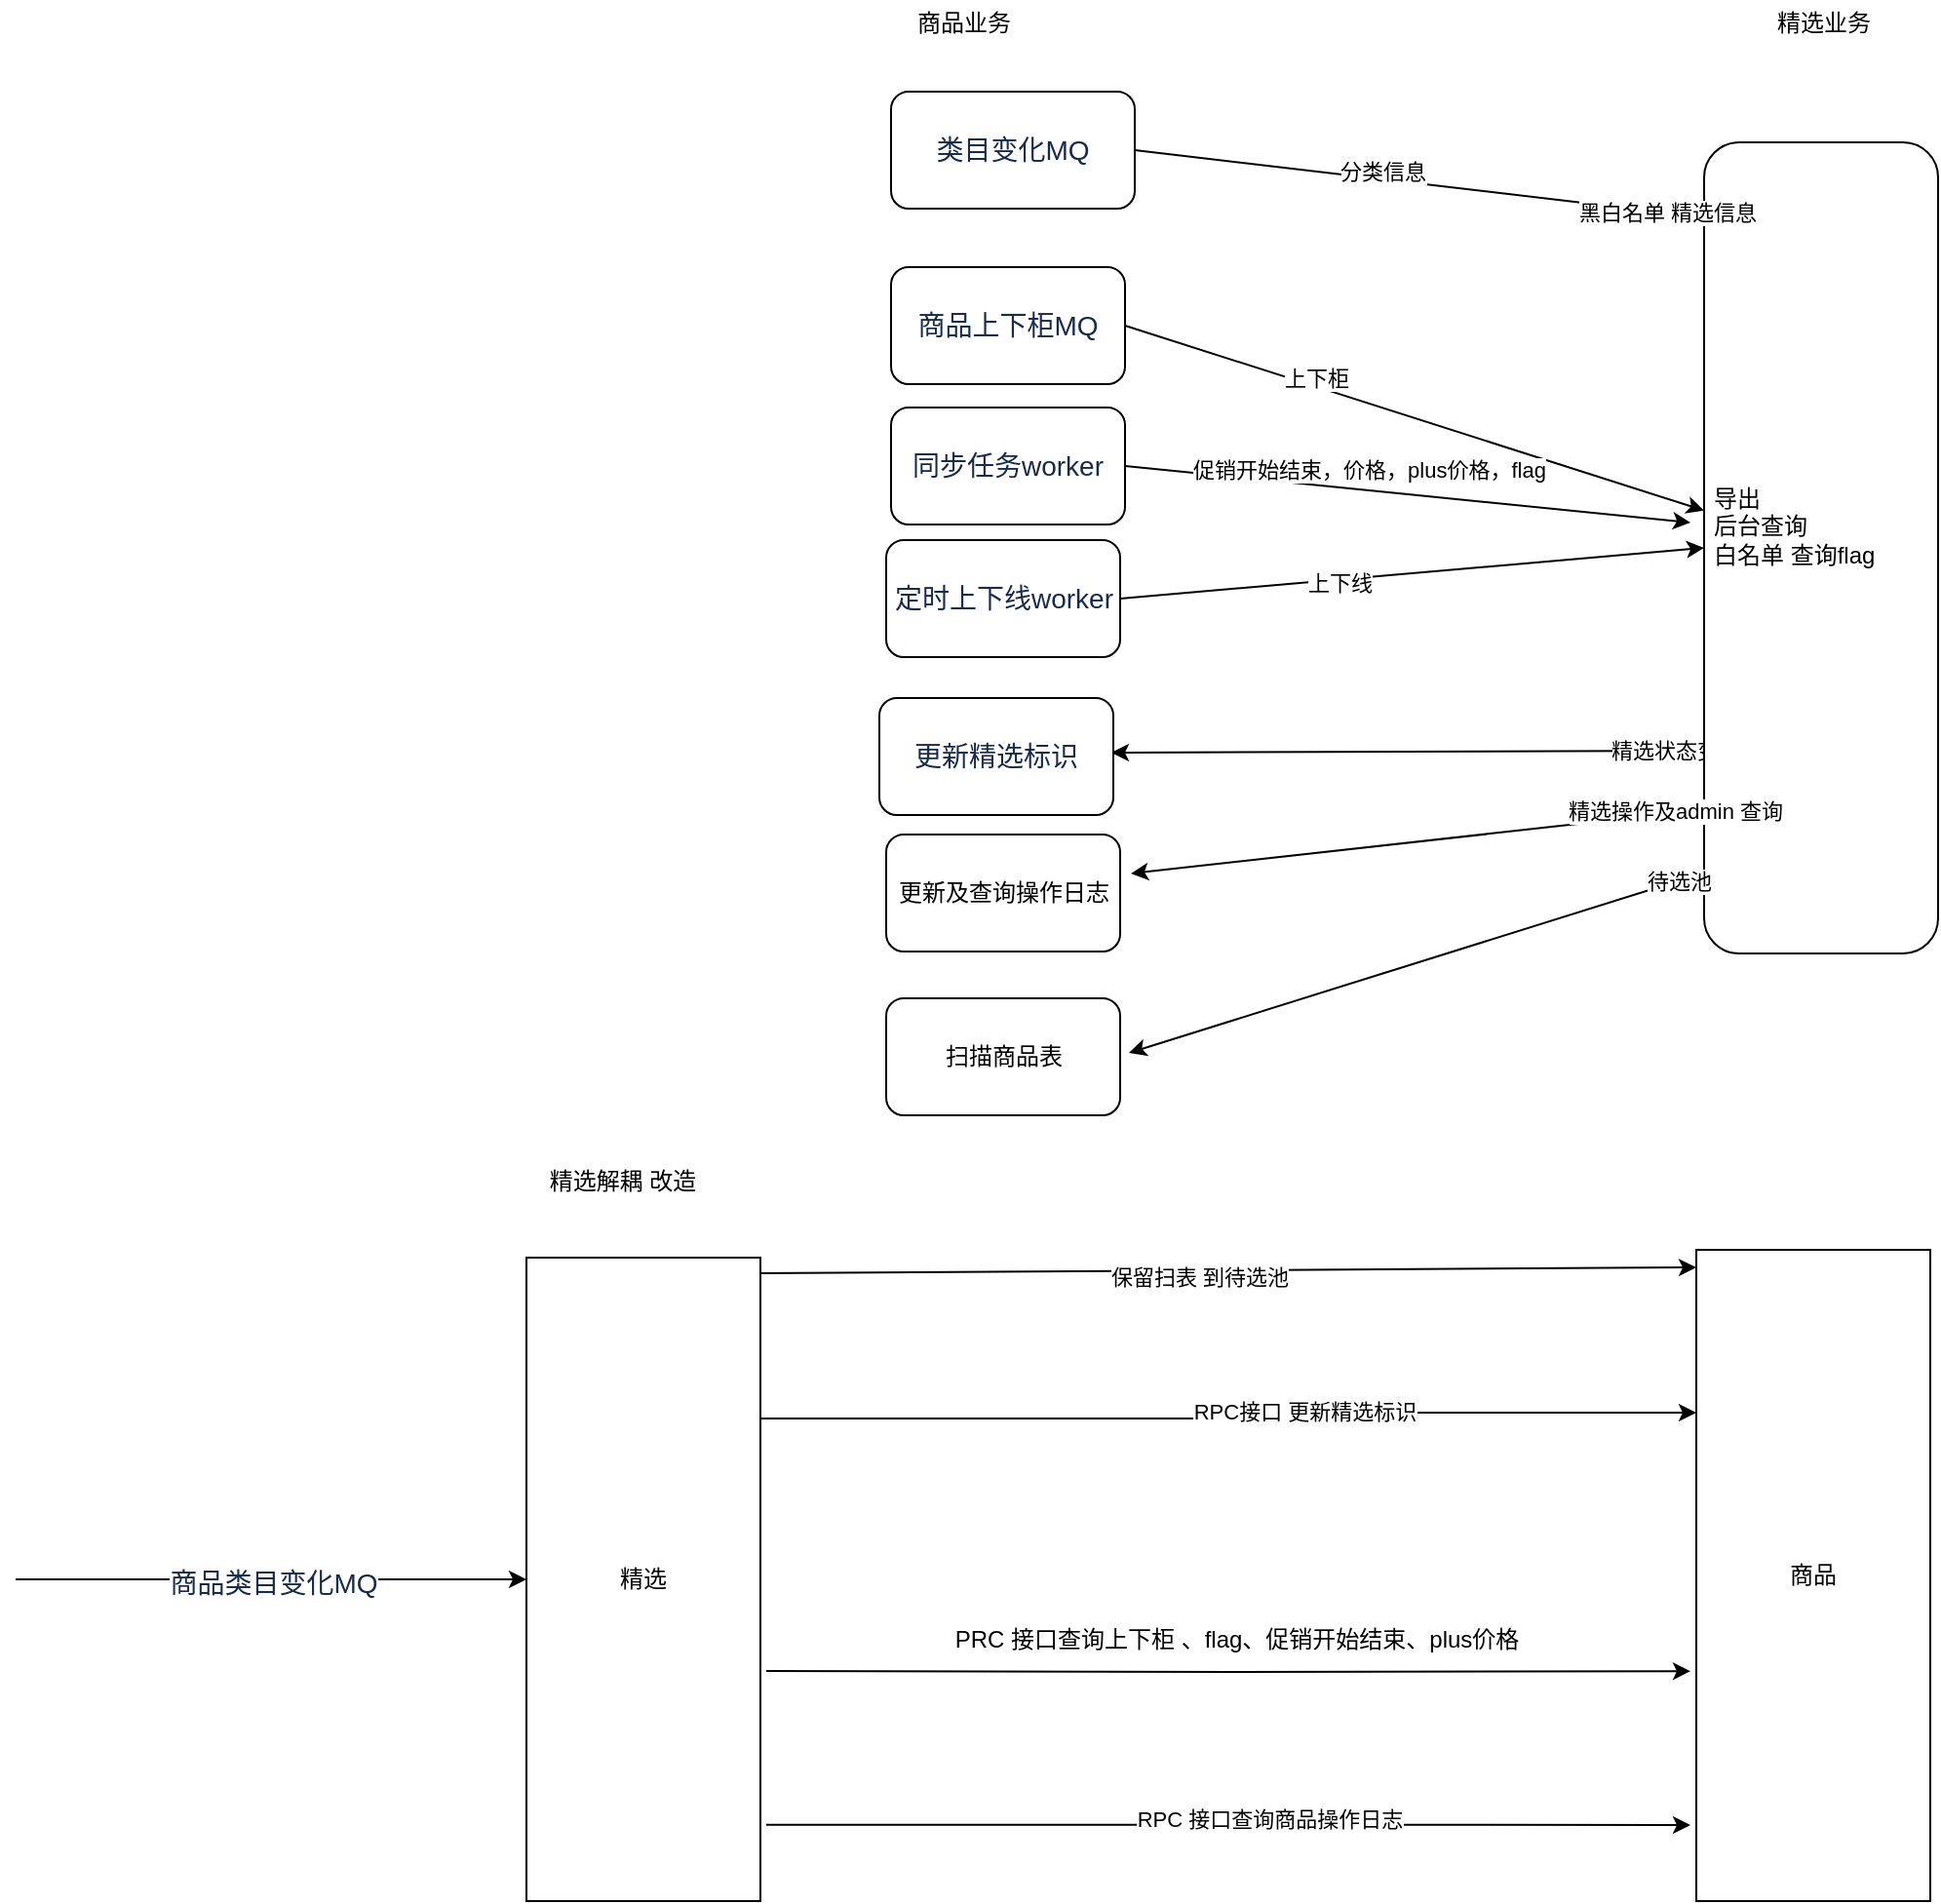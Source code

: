 <mxfile version="13.10.0" type="github">
  <diagram id="jB71W1O7zrustL_W9yD_" name="Page-1">
    <mxGraphModel dx="1186" dy="686" grid="0" gridSize="10" guides="1" tooltips="1" connect="1" arrows="1" fold="1" page="1" pageScale="1" pageWidth="2336" pageHeight="1654" math="0" shadow="0">
      <root>
        <mxCell id="0" />
        <mxCell id="1" parent="0" />
        <mxCell id="6fVhJkfkEPWEI2CCEgqG-36" style="edgeStyle=none;rounded=0;orthogonalLoop=1;jettySize=auto;html=1;exitX=1;exitY=0.5;exitDx=0;exitDy=0;" edge="1" parent="1" source="6fVhJkfkEPWEI2CCEgqG-2" target="6fVhJkfkEPWEI2CCEgqG-5">
          <mxGeometry relative="1" as="geometry" />
        </mxCell>
        <mxCell id="6fVhJkfkEPWEI2CCEgqG-48" value="上下柜" style="edgeLabel;html=1;align=center;verticalAlign=middle;resizable=0;points=[];" vertex="1" connectable="0" parent="6fVhJkfkEPWEI2CCEgqG-36">
          <mxGeometry x="-0.348" y="4" relative="1" as="geometry">
            <mxPoint as="offset" />
          </mxGeometry>
        </mxCell>
        <mxCell id="6fVhJkfkEPWEI2CCEgqG-2" value="&lt;span style=&quot;color: rgb(23 , 43 , 77) ; font-family: , , &amp;#34;segoe ui&amp;#34; , &amp;#34;roboto&amp;#34; , &amp;#34;oxygen&amp;#34; , &amp;#34;ubuntu&amp;#34; , &amp;#34;fira sans&amp;#34; , &amp;#34;droid sans&amp;#34; , &amp;#34;helvetica neue&amp;#34; , sans-serif ; font-size: 14px ; text-align: left ; background-color: rgb(255 , 255 , 255)&quot;&gt;商品上下柜MQ&lt;/span&gt;" style="rounded=1;whiteSpace=wrap;html=1;" vertex="1" parent="1">
          <mxGeometry x="503" y="215" width="120" height="60" as="geometry" />
        </mxCell>
        <mxCell id="6fVhJkfkEPWEI2CCEgqG-3" value="商品业务" style="text;html=1;strokeColor=none;fillColor=none;align=center;verticalAlign=middle;whiteSpace=wrap;rounded=0;" vertex="1" parent="1">
          <mxGeometry x="503" y="78" width="75" height="24" as="geometry" />
        </mxCell>
        <mxCell id="6fVhJkfkEPWEI2CCEgqG-4" value="精选业务" style="text;html=1;strokeColor=none;fillColor=none;align=center;verticalAlign=middle;whiteSpace=wrap;rounded=0;" vertex="1" parent="1">
          <mxGeometry x="944" y="78" width="75" height="24" as="geometry" />
        </mxCell>
        <mxCell id="6fVhJkfkEPWEI2CCEgqG-40" style="edgeStyle=none;rounded=0;orthogonalLoop=1;jettySize=auto;html=1;exitX=0;exitY=0.75;exitDx=0;exitDy=0;" edge="1" parent="1" source="6fVhJkfkEPWEI2CCEgqG-5">
          <mxGeometry relative="1" as="geometry">
            <mxPoint x="616" y="464" as="targetPoint" />
          </mxGeometry>
        </mxCell>
        <mxCell id="6fVhJkfkEPWEI2CCEgqG-55" value="精选状态变化" style="edgeLabel;html=1;align=center;verticalAlign=middle;resizable=0;points=[];" vertex="1" connectable="0" parent="6fVhJkfkEPWEI2CCEgqG-40">
          <mxGeometry x="-0.901" relative="1" as="geometry">
            <mxPoint as="offset" />
          </mxGeometry>
        </mxCell>
        <mxCell id="6fVhJkfkEPWEI2CCEgqG-5" value="" style="rounded=1;whiteSpace=wrap;html=1;" vertex="1" parent="1">
          <mxGeometry x="920" y="151" width="120" height="416" as="geometry" />
        </mxCell>
        <mxCell id="6fVhJkfkEPWEI2CCEgqG-8" value="&lt;span style=&quot;color: rgb(23 , 43 , 77) ; font-family: , , &amp;#34;segoe ui&amp;#34; , &amp;#34;roboto&amp;#34; , &amp;#34;oxygen&amp;#34; , &amp;#34;ubuntu&amp;#34; , &amp;#34;fira sans&amp;#34; , &amp;#34;droid sans&amp;#34; , &amp;#34;helvetica neue&amp;#34; , sans-serif ; font-size: 14px ; text-align: left ; background-color: rgb(255 , 255 , 255)&quot;&gt;类目变化MQ&lt;/span&gt;" style="rounded=1;whiteSpace=wrap;html=1;" vertex="1" parent="1">
          <mxGeometry x="503" y="125" width="125" height="60" as="geometry" />
        </mxCell>
        <mxCell id="6fVhJkfkEPWEI2CCEgqG-9" value="&lt;span style=&quot;color: rgb(23 , 43 , 77) ; font-family: , , &amp;#34;segoe ui&amp;#34; , &amp;#34;roboto&amp;#34; , &amp;#34;oxygen&amp;#34; , &amp;#34;ubuntu&amp;#34; , &amp;#34;fira sans&amp;#34; , &amp;#34;droid sans&amp;#34; , &amp;#34;helvetica neue&amp;#34; , sans-serif ; font-size: 14px ; text-align: left ; background-color: rgb(255 , 255 , 255)&quot;&gt;同步任务worker&lt;/span&gt;" style="rounded=1;whiteSpace=wrap;html=1;" vertex="1" parent="1">
          <mxGeometry x="503" y="287" width="120" height="60" as="geometry" />
        </mxCell>
        <mxCell id="6fVhJkfkEPWEI2CCEgqG-10" value="&lt;div style=&quot;text-align: left&quot;&gt;&lt;font color=&quot;#172b4d&quot;&gt;&lt;span style=&quot;font-size: 14px ; background-color: rgb(255 , 255 , 255)&quot;&gt;定时上下线worker&lt;/span&gt;&lt;/font&gt;&lt;/div&gt;" style="rounded=1;whiteSpace=wrap;html=1;" vertex="1" parent="1">
          <mxGeometry x="500.5" y="355" width="120" height="60" as="geometry" />
        </mxCell>
        <mxCell id="6fVhJkfkEPWEI2CCEgqG-16" value="精选解耦 改造" style="text;html=1;align=center;verticalAlign=middle;resizable=0;points=[];autosize=1;" vertex="1" parent="1">
          <mxGeometry x="322" y="675" width="85" height="18" as="geometry" />
        </mxCell>
        <mxCell id="6fVhJkfkEPWEI2CCEgqG-19" value="商品" style="whiteSpace=wrap;html=1;" vertex="1" parent="1">
          <mxGeometry x="916" y="719" width="120" height="334" as="geometry" />
        </mxCell>
        <mxCell id="6fVhJkfkEPWEI2CCEgqG-23" value="PRC 接口查询上下柜 、flag、促销开始结束、plus价格" style="text;html=1;align=center;verticalAlign=middle;resizable=0;points=[];autosize=1;" vertex="1" parent="1">
          <mxGeometry x="530" y="910" width="299" height="18" as="geometry" />
        </mxCell>
        <mxCell id="6fVhJkfkEPWEI2CCEgqG-25" style="edgeStyle=orthogonalEdgeStyle;rounded=0;orthogonalLoop=1;jettySize=auto;html=1;entryX=-0.025;entryY=0.647;entryDx=0;entryDy=0;entryPerimeter=0;" edge="1" parent="1" target="6fVhJkfkEPWEI2CCEgqG-19">
          <mxGeometry relative="1" as="geometry">
            <mxPoint x="439" y="935" as="sourcePoint" />
          </mxGeometry>
        </mxCell>
        <mxCell id="6fVhJkfkEPWEI2CCEgqG-26" style="edgeStyle=orthogonalEdgeStyle;rounded=0;orthogonalLoop=1;jettySize=auto;html=1;exitX=1;exitY=0.25;exitDx=0;exitDy=0;entryX=0;entryY=0.25;entryDx=0;entryDy=0;" edge="1" parent="1" source="6fVhJkfkEPWEI2CCEgqG-24" target="6fVhJkfkEPWEI2CCEgqG-19">
          <mxGeometry relative="1" as="geometry" />
        </mxCell>
        <mxCell id="6fVhJkfkEPWEI2CCEgqG-27" value="RPC接口 更新精选标识" style="edgeLabel;html=1;align=center;verticalAlign=middle;resizable=0;points=[];" vertex="1" connectable="0" parent="6fVhJkfkEPWEI2CCEgqG-26">
          <mxGeometry x="0.168" y="2" relative="1" as="geometry">
            <mxPoint y="1" as="offset" />
          </mxGeometry>
        </mxCell>
        <mxCell id="6fVhJkfkEPWEI2CCEgqG-24" value="精选" style="rounded=0;whiteSpace=wrap;html=1;" vertex="1" parent="1">
          <mxGeometry x="316" y="723" width="120" height="330" as="geometry" />
        </mxCell>
        <mxCell id="6fVhJkfkEPWEI2CCEgqG-28" style="edgeStyle=orthogonalEdgeStyle;rounded=0;orthogonalLoop=1;jettySize=auto;html=1;entryX=-0.025;entryY=0.647;entryDx=0;entryDy=0;entryPerimeter=0;" edge="1" parent="1">
          <mxGeometry relative="1" as="geometry">
            <mxPoint x="439" y="1013.9" as="sourcePoint" />
            <mxPoint x="913" y="1013.998" as="targetPoint" />
            <Array as="points">
              <mxPoint x="794" y="1014" />
              <mxPoint x="794" y="1014" />
            </Array>
          </mxGeometry>
        </mxCell>
        <mxCell id="6fVhJkfkEPWEI2CCEgqG-29" value="RPC 接口查询商品操作日志" style="edgeLabel;html=1;align=center;verticalAlign=middle;resizable=0;points=[];" vertex="1" connectable="0" parent="6fVhJkfkEPWEI2CCEgqG-28">
          <mxGeometry x="0.089" y="3" relative="1" as="geometry">
            <mxPoint as="offset" />
          </mxGeometry>
        </mxCell>
        <mxCell id="6fVhJkfkEPWEI2CCEgqG-30" style="rounded=0;orthogonalLoop=1;jettySize=auto;html=1;exitX=1;exitY=0.25;exitDx=0;exitDy=0;entryX=0;entryY=0.25;entryDx=0;entryDy=0;" edge="1" parent="1">
          <mxGeometry relative="1" as="geometry">
            <mxPoint x="436" y="731" as="sourcePoint" />
            <mxPoint x="916" y="728" as="targetPoint" />
          </mxGeometry>
        </mxCell>
        <mxCell id="6fVhJkfkEPWEI2CCEgqG-32" value="保留扫表 到待选池" style="edgeLabel;html=1;align=center;verticalAlign=middle;resizable=0;points=[];" vertex="1" connectable="0" parent="6fVhJkfkEPWEI2CCEgqG-30">
          <mxGeometry x="-0.063" y="-3" relative="1" as="geometry">
            <mxPoint as="offset" />
          </mxGeometry>
        </mxCell>
        <mxCell id="6fVhJkfkEPWEI2CCEgqG-33" value="" style="endArrow=classic;html=1;entryX=0;entryY=0.5;entryDx=0;entryDy=0;" edge="1" parent="1" target="6fVhJkfkEPWEI2CCEgqG-24">
          <mxGeometry width="50" height="50" relative="1" as="geometry">
            <mxPoint x="54" y="888" as="sourcePoint" />
            <mxPoint x="296" y="926" as="targetPoint" />
          </mxGeometry>
        </mxCell>
        <mxCell id="6fVhJkfkEPWEI2CCEgqG-34" value="&lt;span style=&quot;color: rgb(23 , 43 , 77) ; font-family: , , &amp;#34;segoe ui&amp;#34; , &amp;#34;roboto&amp;#34; , &amp;#34;oxygen&amp;#34; , &amp;#34;ubuntu&amp;#34; , &amp;#34;fira sans&amp;#34; , &amp;#34;droid sans&amp;#34; , &amp;#34;helvetica neue&amp;#34; , sans-serif ; font-size: 14px ; text-align: left&quot;&gt;商品类目变化MQ&lt;/span&gt;" style="edgeLabel;html=1;align=center;verticalAlign=middle;resizable=0;points=[];" vertex="1" connectable="0" parent="6fVhJkfkEPWEI2CCEgqG-33">
          <mxGeometry x="0.008" y="-2" relative="1" as="geometry">
            <mxPoint as="offset" />
          </mxGeometry>
        </mxCell>
        <mxCell id="6fVhJkfkEPWEI2CCEgqG-37" style="edgeStyle=none;rounded=0;orthogonalLoop=1;jettySize=auto;html=1;exitX=1;exitY=0.5;exitDx=0;exitDy=0;" edge="1" parent="1" source="6fVhJkfkEPWEI2CCEgqG-8">
          <mxGeometry relative="1" as="geometry">
            <mxPoint x="633" y="191" as="sourcePoint" />
            <mxPoint x="917" y="189" as="targetPoint" />
          </mxGeometry>
        </mxCell>
        <mxCell id="6fVhJkfkEPWEI2CCEgqG-59" value="黑白名单 精选信息" style="edgeLabel;html=1;align=center;verticalAlign=middle;resizable=0;points=[];" vertex="1" connectable="0" parent="6fVhJkfkEPWEI2CCEgqG-37">
          <mxGeometry x="0.889" relative="1" as="geometry">
            <mxPoint as="offset" />
          </mxGeometry>
        </mxCell>
        <mxCell id="6fVhJkfkEPWEI2CCEgqG-60" value="分类信息" style="edgeLabel;html=1;align=center;verticalAlign=middle;resizable=0;points=[];" vertex="1" connectable="0" parent="6fVhJkfkEPWEI2CCEgqG-37">
          <mxGeometry x="-0.124" y="4" relative="1" as="geometry">
            <mxPoint as="offset" />
          </mxGeometry>
        </mxCell>
        <mxCell id="6fVhJkfkEPWEI2CCEgqG-38" style="edgeStyle=none;rounded=0;orthogonalLoop=1;jettySize=auto;html=1;exitX=1;exitY=0.5;exitDx=0;exitDy=0;" edge="1" parent="1" source="6fVhJkfkEPWEI2CCEgqG-9">
          <mxGeometry relative="1" as="geometry">
            <mxPoint x="635.5" y="259" as="sourcePoint" />
            <mxPoint x="913" y="346" as="targetPoint" />
          </mxGeometry>
        </mxCell>
        <mxCell id="6fVhJkfkEPWEI2CCEgqG-49" value="促销开始结束，价格，plus价格，flag" style="edgeLabel;html=1;align=center;verticalAlign=middle;resizable=0;points=[];" vertex="1" connectable="0" parent="6fVhJkfkEPWEI2CCEgqG-38">
          <mxGeometry x="-0.361" y="-2" relative="1" as="geometry">
            <mxPoint x="32.1" y="-9.29" as="offset" />
          </mxGeometry>
        </mxCell>
        <mxCell id="6fVhJkfkEPWEI2CCEgqG-39" style="edgeStyle=none;rounded=0;orthogonalLoop=1;jettySize=auto;html=1;exitX=1;exitY=0.5;exitDx=0;exitDy=0;entryX=0;entryY=0.5;entryDx=0;entryDy=0;" edge="1" parent="1" source="6fVhJkfkEPWEI2CCEgqG-10" target="6fVhJkfkEPWEI2CCEgqG-5">
          <mxGeometry relative="1" as="geometry">
            <mxPoint x="633" y="327" as="sourcePoint" />
            <mxPoint x="954" y="335.235" as="targetPoint" />
          </mxGeometry>
        </mxCell>
        <mxCell id="6fVhJkfkEPWEI2CCEgqG-47" value="上下线" style="edgeLabel;html=1;align=center;verticalAlign=middle;resizable=0;points=[];" vertex="1" connectable="0" parent="6fVhJkfkEPWEI2CCEgqG-39">
          <mxGeometry x="-0.258" y="-1" relative="1" as="geometry">
            <mxPoint x="1" as="offset" />
          </mxGeometry>
        </mxCell>
        <mxCell id="6fVhJkfkEPWEI2CCEgqG-42" style="edgeStyle=none;rounded=0;orthogonalLoop=1;jettySize=auto;html=1;exitX=0;exitY=0.823;exitDx=0;exitDy=0;exitPerimeter=0;" edge="1" parent="1" source="6fVhJkfkEPWEI2CCEgqG-5">
          <mxGeometry relative="1" as="geometry">
            <mxPoint x="626" y="526" as="targetPoint" />
            <mxPoint x="930" y="385.25" as="sourcePoint" />
          </mxGeometry>
        </mxCell>
        <mxCell id="6fVhJkfkEPWEI2CCEgqG-54" value="精选操作及admin 查询" style="edgeLabel;html=1;align=center;verticalAlign=middle;resizable=0;points=[];" vertex="1" connectable="0" parent="6fVhJkfkEPWEI2CCEgqG-42">
          <mxGeometry x="-0.899" y="-1" relative="1" as="geometry">
            <mxPoint as="offset" />
          </mxGeometry>
        </mxCell>
        <mxCell id="6fVhJkfkEPWEI2CCEgqG-45" value="&lt;div style=&quot;text-align: left&quot;&gt;&lt;font color=&quot;#172b4d&quot;&gt;&lt;span style=&quot;font-size: 14px ; background-color: rgb(255 , 255 , 255)&quot;&gt;更新精选标识&lt;/span&gt;&lt;/font&gt;&lt;/div&gt;" style="rounded=1;whiteSpace=wrap;html=1;" vertex="1" parent="1">
          <mxGeometry x="497" y="436" width="120" height="60" as="geometry" />
        </mxCell>
        <mxCell id="6fVhJkfkEPWEI2CCEgqG-46" value="&lt;div style=&quot;text-align: left&quot;&gt;&lt;span style=&quot;text-align: center&quot;&gt;更新及查询操作日志&lt;/span&gt;&lt;br&gt;&lt;/div&gt;" style="rounded=1;whiteSpace=wrap;html=1;" vertex="1" parent="1">
          <mxGeometry x="500.5" y="506" width="120" height="60" as="geometry" />
        </mxCell>
        <mxCell id="6fVhJkfkEPWEI2CCEgqG-51" value="扫描商品表" style="rounded=1;whiteSpace=wrap;html=1;" vertex="1" parent="1">
          <mxGeometry x="500.5" y="590" width="120" height="60" as="geometry" />
        </mxCell>
        <mxCell id="6fVhJkfkEPWEI2CCEgqG-52" style="edgeStyle=none;rounded=0;orthogonalLoop=1;jettySize=auto;html=1;" edge="1" parent="1">
          <mxGeometry relative="1" as="geometry">
            <mxPoint x="625" y="618" as="targetPoint" />
            <mxPoint x="919" y="526" as="sourcePoint" />
          </mxGeometry>
        </mxCell>
        <mxCell id="6fVhJkfkEPWEI2CCEgqG-53" value="待选池" style="edgeLabel;html=1;align=center;verticalAlign=middle;resizable=0;points=[];" vertex="1" connectable="0" parent="6fVhJkfkEPWEI2CCEgqG-52">
          <mxGeometry x="-0.918" relative="1" as="geometry">
            <mxPoint as="offset" />
          </mxGeometry>
        </mxCell>
        <mxCell id="6fVhJkfkEPWEI2CCEgqG-57" value="导出 &lt;br&gt;后台查询&lt;br&gt;白名单 查询flag" style="text;html=1;strokeColor=none;fillColor=none;align=left;verticalAlign=middle;whiteSpace=wrap;rounded=0;" vertex="1" parent="1">
          <mxGeometry x="923" y="302" width="117" height="92" as="geometry" />
        </mxCell>
      </root>
    </mxGraphModel>
  </diagram>
</mxfile>
